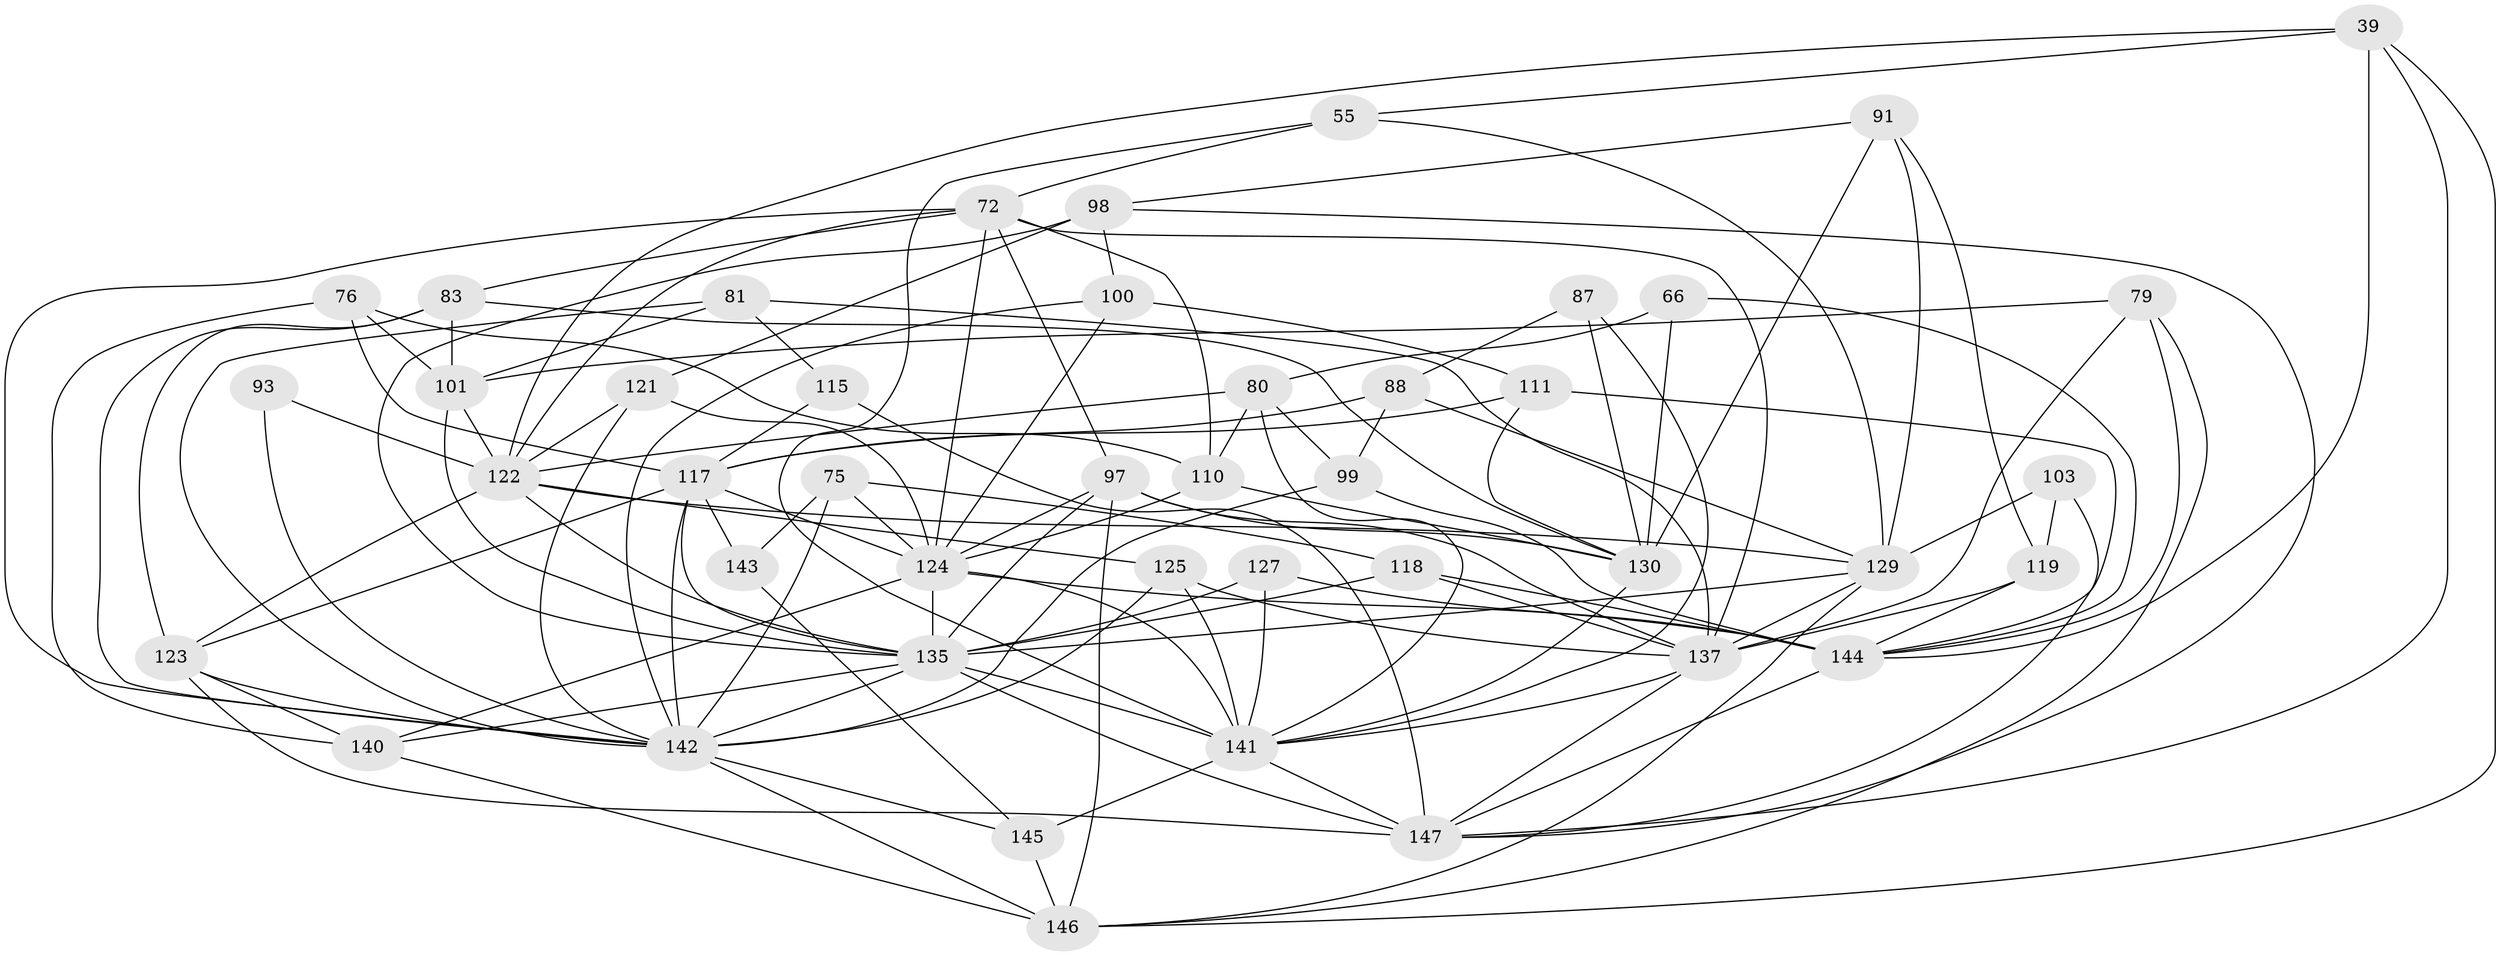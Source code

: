 // original degree distribution, {4: 1.0}
// Generated by graph-tools (version 1.1) at 2025/01/03/04/25 22:01:16]
// undirected, 44 vertices, 128 edges
graph export_dot {
graph [start="1"]
  node [color=gray90,style=filled];
  39 [super="+33"];
  55;
  66;
  72 [super="+27+63"];
  75 [super="+59+74"];
  76;
  79;
  80 [super="+54"];
  81;
  83 [super="+12+52"];
  87;
  88 [super="+65"];
  91;
  93;
  97 [super="+86"];
  98 [super="+51"];
  99;
  100;
  101 [super="+37+69"];
  103;
  110 [super="+77"];
  111;
  115;
  117 [super="+58+64"];
  118;
  119;
  121 [super="+1"];
  122 [super="+78+104"];
  123 [super="+67"];
  124 [super="+70+112+90"];
  125 [super="+116"];
  127;
  129 [super="+15+42+120"];
  130 [super="+7+17+95"];
  135 [super="+134+132"];
  137 [super="+31+50+85+131"];
  140 [super="+94"];
  141 [super="+96+35+113"];
  142 [super="+139+126+40"];
  143;
  144 [super="+5+13+48+57"];
  145 [super="+11+92+82"];
  146 [super="+136"];
  147 [super="+138+61"];
  39 -- 55;
  39 -- 144 [weight=2];
  39 -- 146;
  39 -- 147;
  39 -- 122;
  55 -- 141;
  55 -- 129;
  55 -- 72;
  66 -- 130;
  66 -- 80 [weight=2];
  66 -- 144;
  72 -- 110 [weight=2];
  72 -- 97;
  72 -- 142;
  72 -- 124 [weight=2];
  72 -- 83;
  72 -- 137;
  72 -- 122;
  75 -- 143 [weight=2];
  75 -- 118;
  75 -- 142 [weight=2];
  75 -- 124 [weight=3];
  76 -- 110;
  76 -- 101;
  76 -- 140;
  76 -- 117;
  79 -- 101;
  79 -- 146;
  79 -- 144;
  79 -- 137;
  80 -- 122;
  80 -- 99;
  80 -- 141;
  80 -- 110;
  81 -- 115;
  81 -- 137;
  81 -- 101;
  81 -- 142;
  83 -- 130 [weight=2];
  83 -- 101 [weight=2];
  83 -- 142 [weight=2];
  83 -- 123;
  87 -- 88;
  87 -- 130;
  87 -- 141 [weight=2];
  88 -- 99;
  88 -- 117 [weight=2];
  88 -- 129 [weight=2];
  91 -- 130;
  91 -- 119;
  91 -- 98;
  91 -- 129;
  93 -- 122 [weight=2];
  93 -- 142 [weight=2];
  97 -- 135;
  97 -- 146;
  97 -- 137;
  97 -- 124;
  97 -- 130;
  98 -- 147;
  98 -- 121 [weight=2];
  98 -- 100;
  98 -- 135;
  99 -- 142;
  99 -- 144;
  100 -- 111;
  100 -- 142;
  100 -- 124;
  101 -- 135;
  101 -- 122 [weight=2];
  103 -- 119;
  103 -- 129 [weight=2];
  103 -- 147;
  110 -- 130;
  110 -- 124;
  111 -- 130;
  111 -- 144;
  111 -- 117;
  115 -- 117;
  115 -- 147 [weight=2];
  117 -- 142 [weight=4];
  117 -- 123;
  117 -- 143;
  117 -- 135 [weight=2];
  117 -- 124;
  118 -- 144;
  118 -- 135;
  118 -- 137;
  119 -- 144;
  119 -- 137;
  121 -- 122;
  121 -- 142;
  121 -- 124 [weight=2];
  122 -- 135 [weight=2];
  122 -- 129;
  122 -- 125;
  122 -- 123 [weight=2];
  123 -- 140;
  123 -- 147 [weight=2];
  123 -- 142;
  124 -- 141 [weight=3];
  124 -- 144 [weight=2];
  124 -- 140;
  124 -- 135 [weight=3];
  125 -- 141 [weight=4];
  125 -- 137;
  125 -- 142 [weight=2];
  127 -- 144;
  127 -- 141 [weight=2];
  127 -- 135;
  129 -- 135 [weight=4];
  129 -- 146 [weight=2];
  129 -- 137;
  130 -- 141 [weight=2];
  135 -- 140 [weight=2];
  135 -- 141;
  135 -- 142 [weight=4];
  135 -- 147 [weight=3];
  137 -- 147 [weight=3];
  137 -- 141 [weight=3];
  140 -- 146;
  141 -- 145 [weight=5];
  141 -- 147 [weight=2];
  142 -- 145 [weight=2];
  142 -- 146 [weight=2];
  143 -- 145;
  144 -- 147 [weight=3];
  145 -- 146 [weight=2];
}

